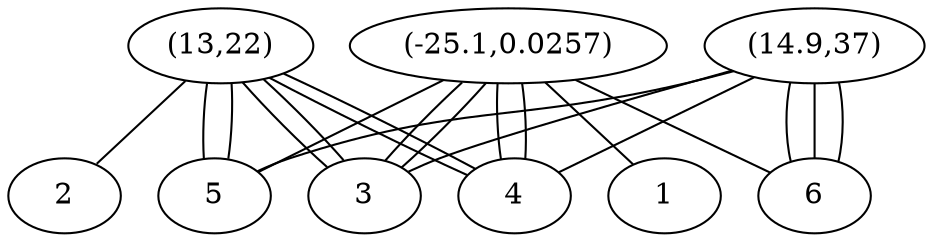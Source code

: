 graph G {
  1a [label = "(2.46,-0.636)"];
  1b [label = "(11,30)"];
  1c [label = "(14.3,30.4)"];
  2a [label = "(9.93,-1.75)"];
  2b [label = "(6.09,-17)"];
  2c [label = "(-3.23,22.7)"];
  3a [label = "(9.1,-14.7)"];
  3b [label = "(4.49,30.9)"];
  3c [label = "(11.7,11)"];
  4a [label = "(6.04,-19.9)"];
  4b [label = "(-13.1,11.5)"];
  4c [label = "(7.65,-19.2)"];
  5a [label = "(2.4,-23.2)"];
  5b [label = "(-22,3.25)"];
  5c [label = "(8.72,-21)"];
  6a [label = "(13,22)"];
  6b [label = "(-25.1,0.0257)"];
  6c [label = "(14.9,37)"];
  1a -- 2a;
  1b -- 3b;
  1b -- 1c;
  1c -- 6c;
  1c -- 6a;
  2a -- 3c;
  2a -- 3a;
  2b -- 4c;
  2b -- 4a;
  2b -- 3a;
  2c -- 3b;
  2c -- 4b;
  3a -- 4c;
  3c -- 6a;
  4a -- 4c;
  4a -- 5c;
  4a -- 5a;
  4b -- 5b;
  4c -- 5c;
  5b -- 6b;
}
